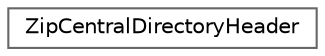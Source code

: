 digraph "Graphical Class Hierarchy"
{
 // INTERACTIVE_SVG=YES
 // LATEX_PDF_SIZE
  bgcolor="transparent";
  edge [fontname=Helvetica,fontsize=10,labelfontname=Helvetica,labelfontsize=10];
  node [fontname=Helvetica,fontsize=10,shape=box,height=0.2,width=0.4];
  rankdir="LR";
  Node0 [id="Node000000",label="ZipCentralDirectoryHeader",height=0.2,width=0.4,color="grey40", fillcolor="white", style="filled",URL="$struct_zip_central_directory_header.html",tooltip=" "];
}
